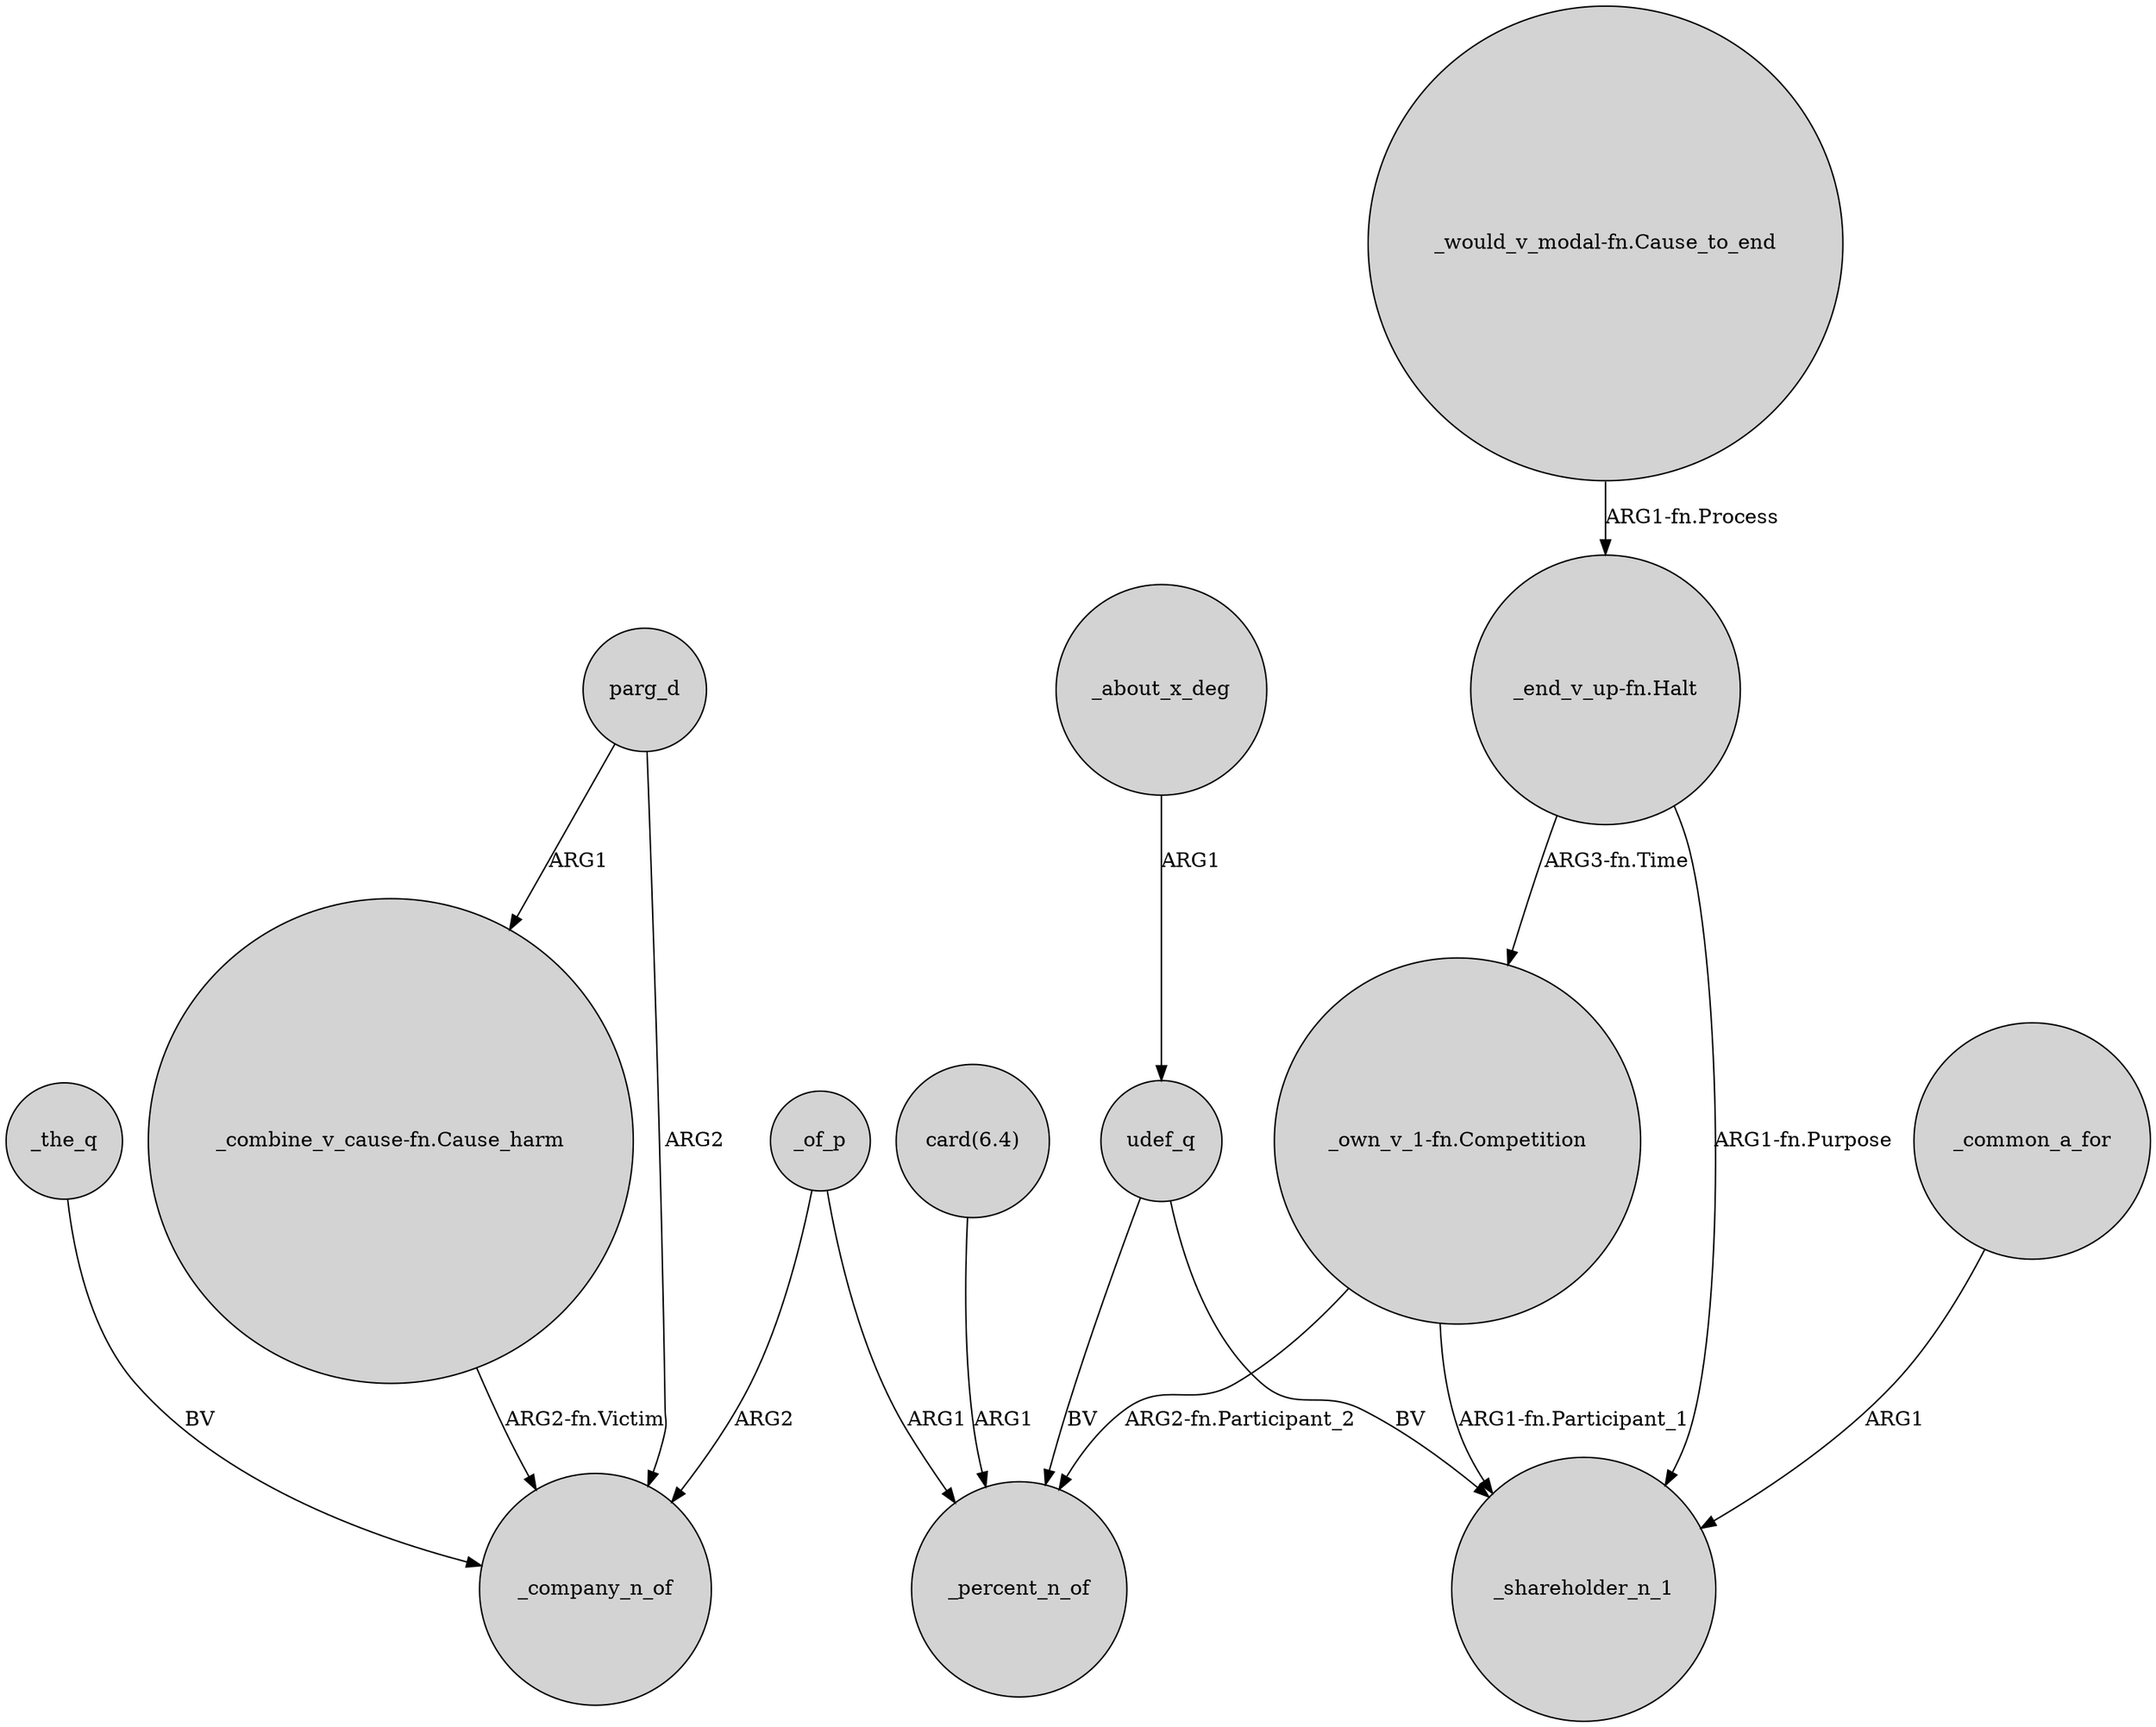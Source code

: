digraph {
	node [shape=circle style=filled]
	"_own_v_1-fn.Competition" -> _shareholder_n_1 [label="ARG1-fn.Participant_1"]
	udef_q -> _percent_n_of [label=BV]
	_common_a_for -> _shareholder_n_1 [label=ARG1]
	parg_d -> _company_n_of [label=ARG2]
	_of_p -> _company_n_of [label=ARG2]
	_of_p -> _percent_n_of [label=ARG1]
	"_combine_v_cause-fn.Cause_harm" -> _company_n_of [label="ARG2-fn.Victim"]
	"card(6.4)" -> _percent_n_of [label=ARG1]
	udef_q -> _shareholder_n_1 [label=BV]
	_about_x_deg -> udef_q [label=ARG1]
	parg_d -> "_combine_v_cause-fn.Cause_harm" [label=ARG1]
	_the_q -> _company_n_of [label=BV]
	"_end_v_up-fn.Halt" -> _shareholder_n_1 [label="ARG1-fn.Purpose"]
	"_would_v_modal-fn.Cause_to_end" -> "_end_v_up-fn.Halt" [label="ARG1-fn.Process"]
	"_end_v_up-fn.Halt" -> "_own_v_1-fn.Competition" [label="ARG3-fn.Time"]
	"_own_v_1-fn.Competition" -> _percent_n_of [label="ARG2-fn.Participant_2"]
}
